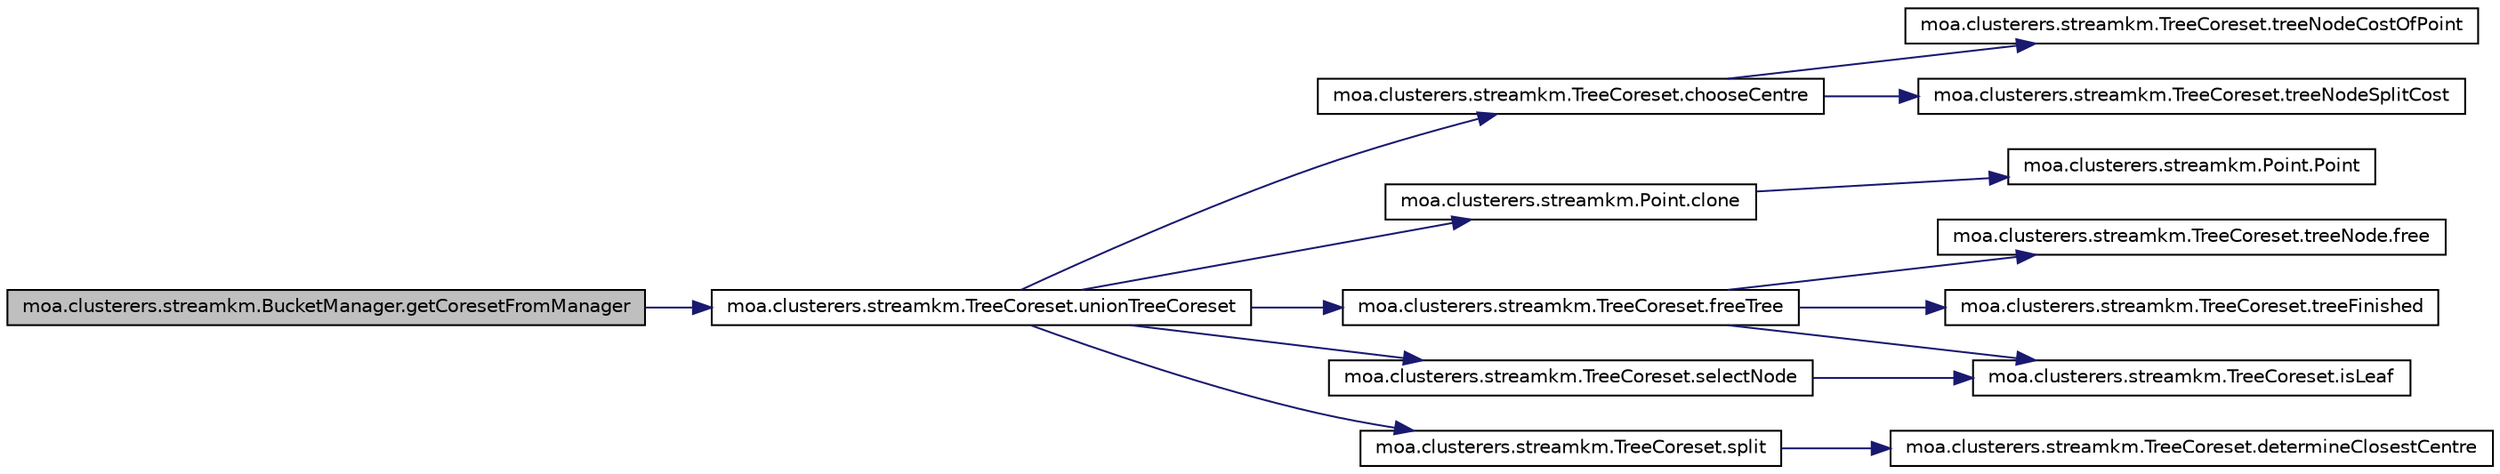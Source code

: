 digraph G
{
  edge [fontname="Helvetica",fontsize="10",labelfontname="Helvetica",labelfontsize="10"];
  node [fontname="Helvetica",fontsize="10",shape=record];
  rankdir=LR;
  Node1 [label="moa.clusterers.streamkm.BucketManager.getCoresetFromManager",height=0.2,width=0.4,color="black", fillcolor="grey75", style="filled" fontcolor="black"];
  Node1 -> Node2 [color="midnightblue",fontsize="10",style="solid",fontname="Helvetica"];
  Node2 [label="moa.clusterers.streamkm.TreeCoreset.unionTreeCoreset",height=0.2,width=0.4,color="black", fillcolor="white", style="filled",URL="$classmoa_1_1clusterers_1_1streamkm_1_1TreeCoreset.html#a2807a9e47df6678b8bc4abf0e65b049e",tooltip="Constructs a coreset of size k from the union of setA and setB."];
  Node2 -> Node3 [color="midnightblue",fontsize="10",style="solid",fontname="Helvetica"];
  Node3 [label="moa.clusterers.streamkm.TreeCoreset.chooseCentre",height=0.2,width=0.4,color="black", fillcolor="white", style="filled",URL="$classmoa_1_1clusterers_1_1streamkm_1_1TreeCoreset.html#a98943206fda5388ab48675946596dbec",tooltip="selects a new centre from the treenode (using the kMeans++ distribution)"];
  Node3 -> Node4 [color="midnightblue",fontsize="10",style="solid",fontname="Helvetica"];
  Node4 [label="moa.clusterers.streamkm.TreeCoreset.treeNodeCostOfPoint",height=0.2,width=0.4,color="black", fillcolor="white", style="filled",URL="$classmoa_1_1clusterers_1_1streamkm_1_1TreeCoreset.html#aae7c48fd7aa6bbc6089d1af34989dbf2",tooltip="computes the cost of point p with the centre of treenode node"];
  Node3 -> Node5 [color="midnightblue",fontsize="10",style="solid",fontname="Helvetica"];
  Node5 [label="moa.clusterers.streamkm.TreeCoreset.treeNodeSplitCost",height=0.2,width=0.4,color="black", fillcolor="white", style="filled",URL="$classmoa_1_1clusterers_1_1streamkm_1_1TreeCoreset.html#abcf3c943a2969bb19a77374268471213",tooltip="computes the hypothetical cost if the node would be split with new centers centreA..."];
  Node2 -> Node6 [color="midnightblue",fontsize="10",style="solid",fontname="Helvetica"];
  Node6 [label="moa.clusterers.streamkm.Point.clone",height=0.2,width=0.4,color="black", fillcolor="white", style="filled",URL="$classmoa_1_1clusterers_1_1streamkm_1_1Point.html#af098eed8f68f80e30385b7ef1e4e635c"];
  Node6 -> Node7 [color="midnightblue",fontsize="10",style="solid",fontname="Helvetica"];
  Node7 [label="moa.clusterers.streamkm.Point.Point",height=0.2,width=0.4,color="black", fillcolor="white", style="filled",URL="$classmoa_1_1clusterers_1_1streamkm_1_1Point.html#abf88e6027d22543a2d4fe694c9ae77ec"];
  Node2 -> Node8 [color="midnightblue",fontsize="10",style="solid",fontname="Helvetica"];
  Node8 [label="moa.clusterers.streamkm.TreeCoreset.freeTree",height=0.2,width=0.4,color="black", fillcolor="white", style="filled",URL="$classmoa_1_1clusterers_1_1streamkm_1_1TreeCoreset.html#a27c0d4c2716c697505bb82b493b42c76",tooltip="frees a tree of its storage"];
  Node8 -> Node9 [color="midnightblue",fontsize="10",style="solid",fontname="Helvetica"];
  Node9 [label="moa.clusterers.streamkm.TreeCoreset.treeNode.free",height=0.2,width=0.4,color="black", fillcolor="white", style="filled",URL="$classmoa_1_1clusterers_1_1streamkm_1_1TreeCoreset_1_1treeNode.html#a8b3f3aadb28f7ad9bfc4019a1380d957"];
  Node8 -> Node10 [color="midnightblue",fontsize="10",style="solid",fontname="Helvetica"];
  Node10 [label="moa.clusterers.streamkm.TreeCoreset.isLeaf",height=0.2,width=0.4,color="black", fillcolor="white", style="filled",URL="$classmoa_1_1clusterers_1_1streamkm_1_1TreeCoreset.html#a7846322f3738e2a959a7b150c2b7afd5",tooltip="tests if a node is a leaf"];
  Node8 -> Node11 [color="midnightblue",fontsize="10",style="solid",fontname="Helvetica"];
  Node11 [label="moa.clusterers.streamkm.TreeCoreset.treeFinished",height=0.2,width=0.4,color="black", fillcolor="white", style="filled",URL="$classmoa_1_1clusterers_1_1streamkm_1_1TreeCoreset.html#a327ef138a5a150b5a3c2625a5286a3d7",tooltip="Checks if the storage is completly freed."];
  Node2 -> Node12 [color="midnightblue",fontsize="10",style="solid",fontname="Helvetica"];
  Node12 [label="moa.clusterers.streamkm.TreeCoreset.selectNode",height=0.2,width=0.4,color="black", fillcolor="white", style="filled",URL="$classmoa_1_1clusterers_1_1streamkm_1_1TreeCoreset.html#a2b9e00319e3313ed17cdd46d2b6a4c23",tooltip="selects a leaf node (using the kMeans++ distribution)"];
  Node12 -> Node10 [color="midnightblue",fontsize="10",style="solid",fontname="Helvetica"];
  Node2 -> Node13 [color="midnightblue",fontsize="10",style="solid",fontname="Helvetica"];
  Node13 [label="moa.clusterers.streamkm.TreeCoreset.split",height=0.2,width=0.4,color="black", fillcolor="white", style="filled",URL="$classmoa_1_1clusterers_1_1streamkm_1_1TreeCoreset.html#a748cbdbb7bd4d337f69dbe02a83b360c",tooltip="splits the parent node and creates two child nodes (one with the old centre and one..."];
  Node13 -> Node14 [color="midnightblue",fontsize="10",style="solid",fontname="Helvetica"];
  Node14 [label="moa.clusterers.streamkm.TreeCoreset.determineClosestCentre",height=0.2,width=0.4,color="black", fillcolor="white", style="filled",URL="$classmoa_1_1clusterers_1_1streamkm_1_1TreeCoreset.html#ac520f0a2ced6e8add5c0ecb49376fbc3",tooltip="returns the next centre"];
}
